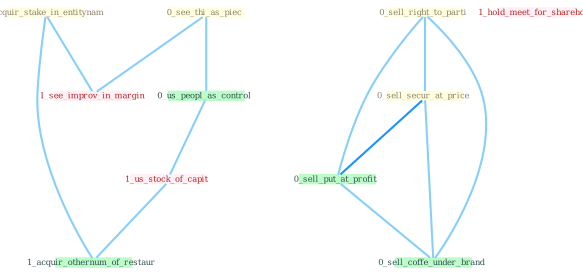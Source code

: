 Graph G{ 
    node
    [shape=polygon,style=filled,width=.5,height=.06,color="#BDFCC9",fixedsize=true,fontsize=4,
    fontcolor="#2f4f4f"];
    {node
    [color="#ffffe0", fontcolor="#8b7d6b"] "1_acquir_stake_in_entitynam " "0_sell_right_to_parti " "0_see_thi_as_piec " "0_sell_secur_at_price "}
{node [color="#fff0f5", fontcolor="#b22222"] "1_us_stock_of_capit " "1_see_improv_in_margin " "1_hold_meet_for_sharehold "}
edge [color="#B0E2FF"];

	"1_acquir_stake_in_entitynam " -- "1_see_improv_in_margin " [w="1", color="#87cefa" ];
	"1_acquir_stake_in_entitynam " -- "1_acquir_othernum_of_restaur " [w="1", color="#87cefa" ];
	"0_sell_right_to_parti " -- "0_sell_secur_at_price " [w="1", color="#87cefa" ];
	"0_sell_right_to_parti " -- "0_sell_put_at_profit " [w="1", color="#87cefa" ];
	"0_sell_right_to_parti " -- "0_sell_coffe_under_brand " [w="1", color="#87cefa" ];
	"0_see_thi_as_piec " -- "0_us_peopl_as_control " [w="1", color="#87cefa" ];
	"0_see_thi_as_piec " -- "1_see_improv_in_margin " [w="1", color="#87cefa" ];
	"0_sell_secur_at_price " -- "0_sell_put_at_profit " [w="2", color="#1e90ff" , len=0.8];
	"0_sell_secur_at_price " -- "0_sell_coffe_under_brand " [w="1", color="#87cefa" ];
	"0_us_peopl_as_control " -- "1_us_stock_of_capit " [w="1", color="#87cefa" ];
	"0_sell_put_at_profit " -- "0_sell_coffe_under_brand " [w="1", color="#87cefa" ];
	"1_us_stock_of_capit " -- "1_acquir_othernum_of_restaur " [w="1", color="#87cefa" ];
}